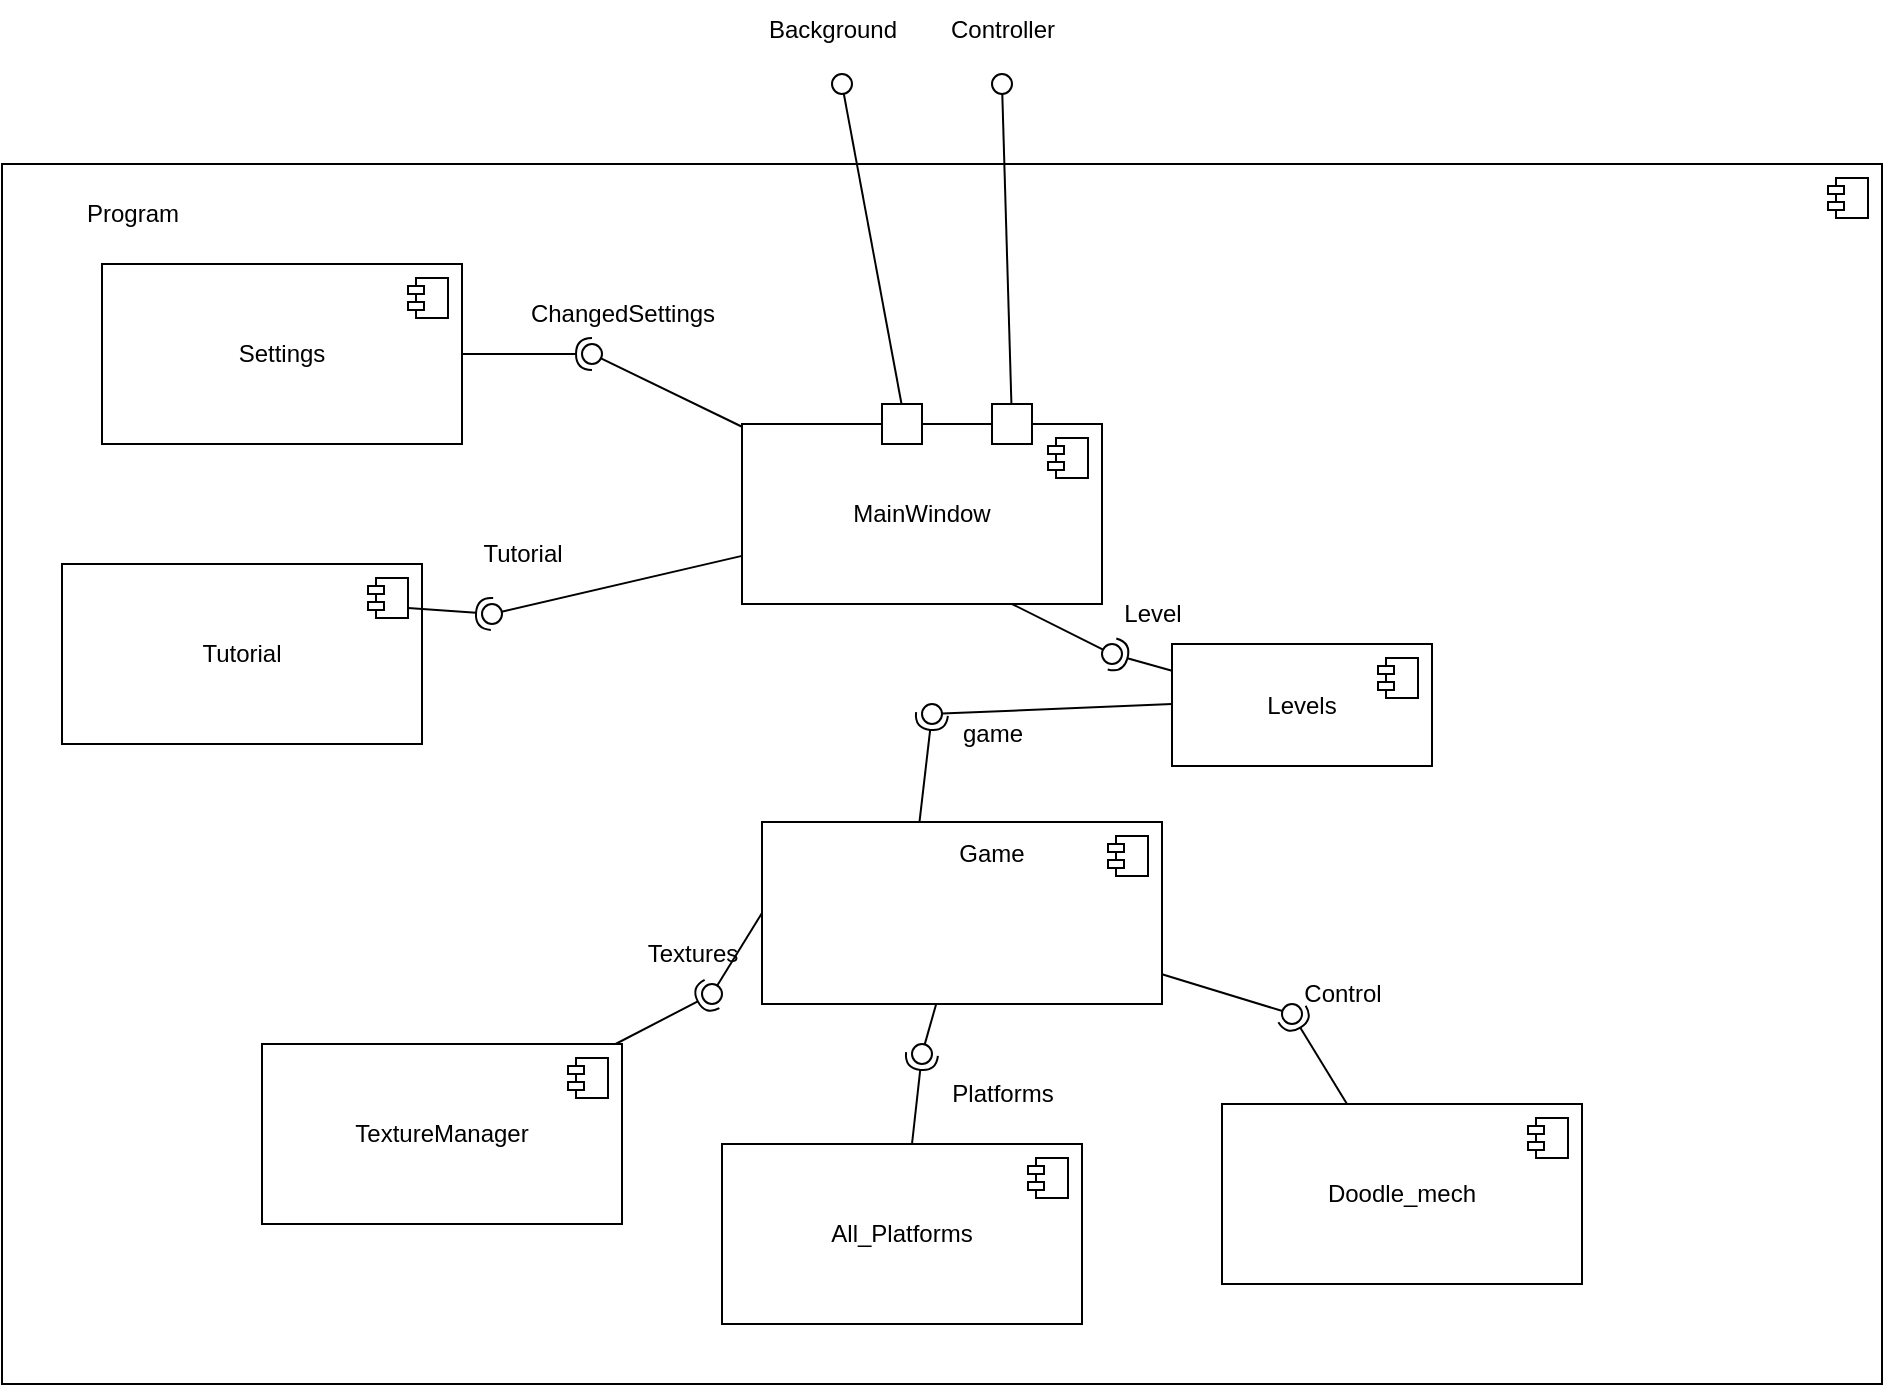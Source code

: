 <mxfile version="23.1.6" type="device">
  <diagram name="Сторінка-1" id="_XXKR_IUMBMaYtfP8-WY">
    <mxGraphModel dx="1869" dy="631" grid="1" gridSize="10" guides="1" tooltips="1" connect="1" arrows="1" fold="1" page="1" pageScale="1" pageWidth="827" pageHeight="1169" math="0" shadow="0">
      <root>
        <mxCell id="0" />
        <mxCell id="1" parent="0" />
        <mxCell id="QOJqXSHRZHHX3jopu4hm-21" value="" style="html=1;dropTarget=0;whiteSpace=wrap;" parent="1" vertex="1">
          <mxGeometry x="-160" y="850" width="940" height="610" as="geometry" />
        </mxCell>
        <mxCell id="QOJqXSHRZHHX3jopu4hm-22" value="" style="shape=module;jettyWidth=8;jettyHeight=4;" parent="QOJqXSHRZHHX3jopu4hm-21" vertex="1">
          <mxGeometry x="1" width="20" height="20" relative="1" as="geometry">
            <mxPoint x="-27" y="7" as="offset" />
          </mxGeometry>
        </mxCell>
        <mxCell id="QOJqXSHRZHHX3jopu4hm-23" value="Program" style="text;html=1;align=center;verticalAlign=middle;resizable=0;points=[];autosize=1;strokeColor=none;fillColor=none;" parent="1" vertex="1">
          <mxGeometry x="-130" y="860" width="70" height="30" as="geometry" />
        </mxCell>
        <mxCell id="QOJqXSHRZHHX3jopu4hm-24" value="MainWindow" style="html=1;dropTarget=0;whiteSpace=wrap;" parent="1" vertex="1">
          <mxGeometry x="210" y="980" width="180" height="90" as="geometry" />
        </mxCell>
        <mxCell id="QOJqXSHRZHHX3jopu4hm-25" value="" style="shape=module;jettyWidth=8;jettyHeight=4;" parent="QOJqXSHRZHHX3jopu4hm-24" vertex="1">
          <mxGeometry x="1" width="20" height="20" relative="1" as="geometry">
            <mxPoint x="-27" y="7" as="offset" />
          </mxGeometry>
        </mxCell>
        <mxCell id="QOJqXSHRZHHX3jopu4hm-26" value="" style="rounded=0;orthogonalLoop=1;jettySize=auto;html=1;endArrow=oval;endFill=0;sketch=0;sourcePerimeterSpacing=0;targetPerimeterSpacing=0;endSize=10;exitX=0.75;exitY=0;exitDx=0;exitDy=0;" parent="1" source="QOJqXSHRZHHX3jopu4hm-24" edge="1">
          <mxGeometry relative="1" as="geometry">
            <mxPoint x="360" y="770" as="sourcePoint" />
            <mxPoint x="340" y="810" as="targetPoint" />
          </mxGeometry>
        </mxCell>
        <mxCell id="QOJqXSHRZHHX3jopu4hm-27" value="Controller" style="text;html=1;align=center;verticalAlign=middle;resizable=0;points=[];autosize=1;strokeColor=none;fillColor=none;" parent="1" vertex="1">
          <mxGeometry x="300" y="768" width="80" height="30" as="geometry" />
        </mxCell>
        <mxCell id="QOJqXSHRZHHX3jopu4hm-28" value="" style="rounded=0;orthogonalLoop=1;jettySize=auto;html=1;endArrow=oval;endFill=0;sketch=0;sourcePerimeterSpacing=0;targetPerimeterSpacing=0;endSize=10;" parent="1" source="QOJqXSHRZHHX3jopu4hm-24" edge="1">
          <mxGeometry relative="1" as="geometry">
            <mxPoint x="375" y="940" as="sourcePoint" />
            <mxPoint x="260" y="810" as="targetPoint" />
          </mxGeometry>
        </mxCell>
        <mxCell id="QOJqXSHRZHHX3jopu4hm-29" value="Background" style="text;html=1;align=center;verticalAlign=middle;resizable=0;points=[];autosize=1;strokeColor=none;fillColor=none;" parent="1" vertex="1">
          <mxGeometry x="210" y="768" width="90" height="30" as="geometry" />
        </mxCell>
        <mxCell id="QOJqXSHRZHHX3jopu4hm-30" value="Settings" style="html=1;dropTarget=0;whiteSpace=wrap;" parent="1" vertex="1">
          <mxGeometry x="-110" y="900" width="180" height="90" as="geometry" />
        </mxCell>
        <mxCell id="QOJqXSHRZHHX3jopu4hm-31" value="" style="shape=module;jettyWidth=8;jettyHeight=4;" parent="QOJqXSHRZHHX3jopu4hm-30" vertex="1">
          <mxGeometry x="1" width="20" height="20" relative="1" as="geometry">
            <mxPoint x="-27" y="7" as="offset" />
          </mxGeometry>
        </mxCell>
        <mxCell id="QOJqXSHRZHHX3jopu4hm-35" value="" style="rounded=0;orthogonalLoop=1;jettySize=auto;html=1;endArrow=halfCircle;endFill=0;endSize=6;strokeWidth=1;sketch=0;" parent="1" source="QOJqXSHRZHHX3jopu4hm-30" target="QOJqXSHRZHHX3jopu4hm-37" edge="1">
          <mxGeometry relative="1" as="geometry">
            <mxPoint x="260" y="945" as="sourcePoint" />
          </mxGeometry>
        </mxCell>
        <mxCell id="QOJqXSHRZHHX3jopu4hm-36" value="" style="rounded=0;orthogonalLoop=1;jettySize=auto;html=1;endArrow=oval;endFill=0;sketch=0;sourcePerimeterSpacing=0;targetPerimeterSpacing=0;endSize=10;" parent="1" source="QOJqXSHRZHHX3jopu4hm-24" target="QOJqXSHRZHHX3jopu4hm-37" edge="1">
          <mxGeometry relative="1" as="geometry">
            <mxPoint x="220" y="945" as="sourcePoint" />
          </mxGeometry>
        </mxCell>
        <mxCell id="QOJqXSHRZHHX3jopu4hm-37" value="" style="ellipse;whiteSpace=wrap;html=1;align=center;aspect=fixed;fillColor=none;strokeColor=none;resizable=0;perimeter=centerPerimeter;rotatable=0;allowArrows=0;points=[];outlineConnect=1;" parent="1" vertex="1">
          <mxGeometry x="130" y="940" width="10" height="10" as="geometry" />
        </mxCell>
        <mxCell id="QOJqXSHRZHHX3jopu4hm-38" value="ChangedSettings" style="text;html=1;align=center;verticalAlign=middle;resizable=0;points=[];autosize=1;strokeColor=none;fillColor=none;" parent="1" vertex="1">
          <mxGeometry x="90" y="910" width="120" height="30" as="geometry" />
        </mxCell>
        <mxCell id="QOJqXSHRZHHX3jopu4hm-43" value="Tutorial" style="html=1;dropTarget=0;whiteSpace=wrap;" parent="1" vertex="1">
          <mxGeometry x="-130" y="1050" width="180" height="90" as="geometry" />
        </mxCell>
        <mxCell id="QOJqXSHRZHHX3jopu4hm-44" value="" style="shape=module;jettyWidth=8;jettyHeight=4;" parent="QOJqXSHRZHHX3jopu4hm-43" vertex="1">
          <mxGeometry x="1" width="20" height="20" relative="1" as="geometry">
            <mxPoint x="-27" y="7" as="offset" />
          </mxGeometry>
        </mxCell>
        <mxCell id="QOJqXSHRZHHX3jopu4hm-45" value="" style="rounded=0;orthogonalLoop=1;jettySize=auto;html=1;endArrow=halfCircle;endFill=0;endSize=6;strokeWidth=1;sketch=0;exitX=1;exitY=0.75;exitDx=0;exitDy=0;" parent="1" source="QOJqXSHRZHHX3jopu4hm-44" target="QOJqXSHRZHHX3jopu4hm-47" edge="1">
          <mxGeometry relative="1" as="geometry">
            <mxPoint x="260" y="945" as="sourcePoint" />
          </mxGeometry>
        </mxCell>
        <mxCell id="QOJqXSHRZHHX3jopu4hm-46" value="" style="rounded=0;orthogonalLoop=1;jettySize=auto;html=1;endArrow=oval;endFill=0;sketch=0;sourcePerimeterSpacing=0;targetPerimeterSpacing=0;endSize=10;" parent="1" source="QOJqXSHRZHHX3jopu4hm-24" target="QOJqXSHRZHHX3jopu4hm-47" edge="1">
          <mxGeometry relative="1" as="geometry">
            <mxPoint x="220" y="945" as="sourcePoint" />
          </mxGeometry>
        </mxCell>
        <mxCell id="QOJqXSHRZHHX3jopu4hm-47" value="" style="ellipse;whiteSpace=wrap;html=1;align=center;aspect=fixed;fillColor=none;strokeColor=none;resizable=0;perimeter=centerPerimeter;rotatable=0;allowArrows=0;points=[];outlineConnect=1;" parent="1" vertex="1">
          <mxGeometry x="80" y="1070" width="10" height="10" as="geometry" />
        </mxCell>
        <mxCell id="QOJqXSHRZHHX3jopu4hm-51" value="Tutorial" style="text;html=1;align=center;verticalAlign=middle;resizable=0;points=[];autosize=1;strokeColor=none;fillColor=none;" parent="1" vertex="1">
          <mxGeometry x="70" y="1030" width="60" height="30" as="geometry" />
        </mxCell>
        <mxCell id="QOJqXSHRZHHX3jopu4hm-52" value="" style="rounded=0;orthogonalLoop=1;jettySize=auto;html=1;endArrow=halfCircle;endFill=0;endSize=6;strokeWidth=1;sketch=0;exitX=0.392;exitY=0.032;exitDx=0;exitDy=0;exitPerimeter=0;" parent="1" source="QOJqXSHRZHHX3jopu4hm-55" target="QOJqXSHRZHHX3jopu4hm-54" edge="1">
          <mxGeometry relative="1" as="geometry">
            <mxPoint x="210" y="1155" as="sourcePoint" />
          </mxGeometry>
        </mxCell>
        <mxCell id="QOJqXSHRZHHX3jopu4hm-53" value="" style="rounded=0;orthogonalLoop=1;jettySize=auto;html=1;endArrow=oval;endFill=0;sketch=0;sourcePerimeterSpacing=0;targetPerimeterSpacing=0;endSize=10;exitX=0;exitY=0.5;exitDx=0;exitDy=0;entryX=0.294;entryY=1.029;entryDx=0;entryDy=0;entryPerimeter=0;" parent="1" target="QOJqXSHRZHHX3jopu4hm-54" edge="1">
          <mxGeometry relative="1" as="geometry">
            <mxPoint x="425.0" y="1120" as="sourcePoint" />
          </mxGeometry>
        </mxCell>
        <mxCell id="QOJqXSHRZHHX3jopu4hm-54" value="" style="ellipse;whiteSpace=wrap;html=1;align=center;aspect=fixed;fillColor=none;strokeColor=none;resizable=0;perimeter=centerPerimeter;rotatable=0;allowArrows=0;points=[];outlineConnect=1;" parent="1" vertex="1">
          <mxGeometry x="300" y="1120" width="10" height="10" as="geometry" />
        </mxCell>
        <mxCell id="QOJqXSHRZHHX3jopu4hm-55" value="" style="html=1;dropTarget=0;whiteSpace=wrap;" parent="1" vertex="1">
          <mxGeometry x="220" y="1179" width="200" height="91" as="geometry" />
        </mxCell>
        <mxCell id="QOJqXSHRZHHX3jopu4hm-56" value="" style="shape=module;jettyWidth=8;jettyHeight=4;" parent="QOJqXSHRZHHX3jopu4hm-55" vertex="1">
          <mxGeometry x="1" width="20" height="20" relative="1" as="geometry">
            <mxPoint x="-27" y="7" as="offset" />
          </mxGeometry>
        </mxCell>
        <mxCell id="QOJqXSHRZHHX3jopu4hm-57" value="game" style="text;html=1;align=center;verticalAlign=middle;resizable=0;points=[];autosize=1;strokeColor=none;fillColor=none;" parent="1" vertex="1">
          <mxGeometry x="310" y="1120" width="50" height="30" as="geometry" />
        </mxCell>
        <mxCell id="QOJqXSHRZHHX3jopu4hm-61" value="TextureManager" style="html=1;dropTarget=0;whiteSpace=wrap;" parent="1" vertex="1">
          <mxGeometry x="-30" y="1290" width="180" height="90" as="geometry" />
        </mxCell>
        <mxCell id="QOJqXSHRZHHX3jopu4hm-62" value="" style="shape=module;jettyWidth=8;jettyHeight=4;" parent="QOJqXSHRZHHX3jopu4hm-61" vertex="1">
          <mxGeometry x="1" width="20" height="20" relative="1" as="geometry">
            <mxPoint x="-27" y="7" as="offset" />
          </mxGeometry>
        </mxCell>
        <mxCell id="QOJqXSHRZHHX3jopu4hm-66" value="" style="rounded=0;whiteSpace=wrap;html=1;" parent="1" vertex="1">
          <mxGeometry x="280" y="970" width="20" height="20" as="geometry" />
        </mxCell>
        <mxCell id="QOJqXSHRZHHX3jopu4hm-67" value="" style="rounded=0;whiteSpace=wrap;html=1;" parent="1" vertex="1">
          <mxGeometry x="335" y="970" width="20" height="20" as="geometry" />
        </mxCell>
        <mxCell id="QOJqXSHRZHHX3jopu4hm-68" value="Game" style="text;html=1;align=center;verticalAlign=middle;whiteSpace=wrap;rounded=0;" parent="1" vertex="1">
          <mxGeometry x="305" y="1180" width="60" height="30" as="geometry" />
        </mxCell>
        <mxCell id="QOJqXSHRZHHX3jopu4hm-70" value="" style="rounded=0;orthogonalLoop=1;jettySize=auto;html=1;endArrow=halfCircle;endFill=0;endSize=6;strokeWidth=1;sketch=0;entryX=0.429;entryY=0.947;entryDx=0;entryDy=0;entryPerimeter=0;" parent="1" source="QOJqXSHRZHHX3jopu4hm-61" target="QOJqXSHRZHHX3jopu4hm-72" edge="1">
          <mxGeometry relative="1" as="geometry">
            <mxPoint x="270" y="1225" as="sourcePoint" />
            <mxPoint x="210" y="1270" as="targetPoint" />
          </mxGeometry>
        </mxCell>
        <mxCell id="QOJqXSHRZHHX3jopu4hm-71" value="" style="rounded=0;orthogonalLoop=1;jettySize=auto;html=1;endArrow=oval;endFill=0;sketch=0;sourcePerimeterSpacing=0;targetPerimeterSpacing=0;endSize=10;exitX=0;exitY=0.5;exitDx=0;exitDy=0;" parent="1" source="QOJqXSHRZHHX3jopu4hm-55" target="QOJqXSHRZHHX3jopu4hm-72" edge="1">
          <mxGeometry relative="1" as="geometry">
            <mxPoint x="230" y="1225" as="sourcePoint" />
          </mxGeometry>
        </mxCell>
        <mxCell id="QOJqXSHRZHHX3jopu4hm-72" value="" style="ellipse;whiteSpace=wrap;html=1;align=center;aspect=fixed;fillColor=none;strokeColor=none;resizable=0;perimeter=centerPerimeter;rotatable=0;allowArrows=0;points=[];outlineConnect=1;" parent="1" vertex="1">
          <mxGeometry x="190" y="1260" width="10" height="10" as="geometry" />
        </mxCell>
        <mxCell id="QOJqXSHRZHHX3jopu4hm-73" value="Textures" style="text;html=1;align=center;verticalAlign=middle;resizable=0;points=[];autosize=1;strokeColor=none;fillColor=none;" parent="1" vertex="1">
          <mxGeometry x="150" y="1230" width="70" height="30" as="geometry" />
        </mxCell>
        <mxCell id="QOJqXSHRZHHX3jopu4hm-76" value="All_Platforms" style="html=1;dropTarget=0;whiteSpace=wrap;" parent="1" vertex="1">
          <mxGeometry x="200" y="1340" width="180" height="90" as="geometry" />
        </mxCell>
        <mxCell id="QOJqXSHRZHHX3jopu4hm-77" value="" style="shape=module;jettyWidth=8;jettyHeight=4;" parent="QOJqXSHRZHHX3jopu4hm-76" vertex="1">
          <mxGeometry x="1" width="20" height="20" relative="1" as="geometry">
            <mxPoint x="-27" y="7" as="offset" />
          </mxGeometry>
        </mxCell>
        <mxCell id="QOJqXSHRZHHX3jopu4hm-80" value="" style="ellipse;whiteSpace=wrap;html=1;align=center;aspect=fixed;fillColor=none;strokeColor=none;resizable=0;perimeter=centerPerimeter;rotatable=0;allowArrows=0;points=[];outlineConnect=1;" parent="1" vertex="1">
          <mxGeometry x="285" y="1310" width="10" height="10" as="geometry" />
        </mxCell>
        <mxCell id="QOJqXSHRZHHX3jopu4hm-81" value="Platforms" style="text;html=1;align=center;verticalAlign=middle;resizable=0;points=[];autosize=1;strokeColor=none;fillColor=none;" parent="1" vertex="1">
          <mxGeometry x="305" y="1300" width="70" height="30" as="geometry" />
        </mxCell>
        <mxCell id="QOJqXSHRZHHX3jopu4hm-85" value="Doodle_mech" style="html=1;dropTarget=0;whiteSpace=wrap;" parent="1" vertex="1">
          <mxGeometry x="450" y="1320" width="180" height="90" as="geometry" />
        </mxCell>
        <mxCell id="QOJqXSHRZHHX3jopu4hm-86" value="" style="shape=module;jettyWidth=8;jettyHeight=4;" parent="QOJqXSHRZHHX3jopu4hm-85" vertex="1">
          <mxGeometry x="1" width="20" height="20" relative="1" as="geometry">
            <mxPoint x="-27" y="7" as="offset" />
          </mxGeometry>
        </mxCell>
        <mxCell id="QOJqXSHRZHHX3jopu4hm-87" value="" style="rounded=0;orthogonalLoop=1;jettySize=auto;html=1;endArrow=halfCircle;endFill=0;endSize=6;strokeWidth=1;sketch=0;" parent="1" source="QOJqXSHRZHHX3jopu4hm-85" target="QOJqXSHRZHHX3jopu4hm-89" edge="1">
          <mxGeometry relative="1" as="geometry">
            <mxPoint x="270" y="1115" as="sourcePoint" />
          </mxGeometry>
        </mxCell>
        <mxCell id="QOJqXSHRZHHX3jopu4hm-88" value="" style="rounded=0;orthogonalLoop=1;jettySize=auto;html=1;endArrow=oval;endFill=0;sketch=0;sourcePerimeterSpacing=0;targetPerimeterSpacing=0;endSize=10;" parent="1" source="QOJqXSHRZHHX3jopu4hm-55" target="QOJqXSHRZHHX3jopu4hm-89" edge="1">
          <mxGeometry relative="1" as="geometry">
            <mxPoint x="230" y="1115" as="sourcePoint" />
          </mxGeometry>
        </mxCell>
        <mxCell id="QOJqXSHRZHHX3jopu4hm-89" value="" style="ellipse;whiteSpace=wrap;html=1;align=center;aspect=fixed;fillColor=none;strokeColor=none;resizable=0;perimeter=centerPerimeter;rotatable=0;allowArrows=0;points=[];outlineConnect=1;" parent="1" vertex="1">
          <mxGeometry x="480" y="1270" width="10" height="10" as="geometry" />
        </mxCell>
        <mxCell id="QOJqXSHRZHHX3jopu4hm-90" value="Control" style="text;html=1;align=center;verticalAlign=middle;resizable=0;points=[];autosize=1;strokeColor=none;fillColor=none;" parent="1" vertex="1">
          <mxGeometry x="480" y="1250" width="60" height="30" as="geometry" />
        </mxCell>
        <mxCell id="QOJqXSHRZHHX3jopu4hm-91" value="" style="rounded=0;orthogonalLoop=1;jettySize=auto;html=1;endArrow=halfCircle;endFill=0;endSize=6;strokeWidth=1;sketch=0;" parent="1" source="QOJqXSHRZHHX3jopu4hm-76" target="QOJqXSHRZHHX3jopu4hm-93" edge="1">
          <mxGeometry relative="1" as="geometry">
            <mxPoint x="330" y="1235" as="sourcePoint" />
          </mxGeometry>
        </mxCell>
        <mxCell id="QOJqXSHRZHHX3jopu4hm-92" value="" style="rounded=0;orthogonalLoop=1;jettySize=auto;html=1;endArrow=oval;endFill=0;sketch=0;sourcePerimeterSpacing=0;targetPerimeterSpacing=0;endSize=10;" parent="1" source="QOJqXSHRZHHX3jopu4hm-55" target="QOJqXSHRZHHX3jopu4hm-93" edge="1">
          <mxGeometry relative="1" as="geometry">
            <mxPoint x="290" y="1230" as="sourcePoint" />
          </mxGeometry>
        </mxCell>
        <mxCell id="QOJqXSHRZHHX3jopu4hm-93" value="" style="ellipse;whiteSpace=wrap;html=1;align=center;aspect=fixed;fillColor=none;strokeColor=none;resizable=0;perimeter=centerPerimeter;rotatable=0;allowArrows=0;points=[];outlineConnect=1;" parent="1" vertex="1">
          <mxGeometry x="295" y="1290" width="10" height="10" as="geometry" />
        </mxCell>
        <mxCell id="QOJqXSHRZHHX3jopu4hm-100" value="" style="rounded=0;orthogonalLoop=1;jettySize=auto;html=1;endArrow=halfCircle;endFill=0;endSize=6;strokeWidth=1;sketch=0;" parent="1" target="QOJqXSHRZHHX3jopu4hm-102" edge="1">
          <mxGeometry relative="1" as="geometry">
            <mxPoint x="425.0" y="1103.333" as="sourcePoint" />
          </mxGeometry>
        </mxCell>
        <mxCell id="QOJqXSHRZHHX3jopu4hm-101" value="" style="rounded=0;orthogonalLoop=1;jettySize=auto;html=1;endArrow=oval;endFill=0;sketch=0;sourcePerimeterSpacing=0;targetPerimeterSpacing=0;endSize=10;exitX=0.75;exitY=1;exitDx=0;exitDy=0;" parent="1" source="QOJqXSHRZHHX3jopu4hm-24" target="QOJqXSHRZHHX3jopu4hm-102" edge="1">
          <mxGeometry relative="1" as="geometry">
            <mxPoint x="310" y="1100" as="sourcePoint" />
          </mxGeometry>
        </mxCell>
        <mxCell id="QOJqXSHRZHHX3jopu4hm-102" value="" style="ellipse;whiteSpace=wrap;html=1;align=center;aspect=fixed;fillColor=none;strokeColor=none;resizable=0;perimeter=centerPerimeter;rotatable=0;allowArrows=0;points=[];outlineConnect=1;" parent="1" vertex="1">
          <mxGeometry x="390" y="1090" width="10" height="10" as="geometry" />
        </mxCell>
        <mxCell id="QOJqXSHRZHHX3jopu4hm-103" value="Level" style="text;html=1;align=center;verticalAlign=middle;resizable=0;points=[];autosize=1;strokeColor=none;fillColor=none;" parent="1" vertex="1">
          <mxGeometry x="390" y="1060" width="50" height="30" as="geometry" />
        </mxCell>
        <mxCell id="QOJqXSHRZHHX3jopu4hm-104" value="Levels" style="html=1;dropTarget=0;whiteSpace=wrap;" parent="1" vertex="1">
          <mxGeometry x="425" y="1090" width="130" height="61" as="geometry" />
        </mxCell>
        <mxCell id="QOJqXSHRZHHX3jopu4hm-105" value="" style="shape=module;jettyWidth=8;jettyHeight=4;" parent="QOJqXSHRZHHX3jopu4hm-104" vertex="1">
          <mxGeometry x="1" width="20" height="20" relative="1" as="geometry">
            <mxPoint x="-27" y="7" as="offset" />
          </mxGeometry>
        </mxCell>
      </root>
    </mxGraphModel>
  </diagram>
</mxfile>
